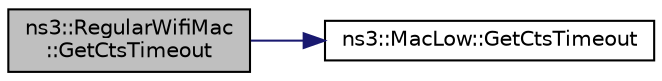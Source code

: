 digraph "ns3::RegularWifiMac::GetCtsTimeout"
{
  edge [fontname="Helvetica",fontsize="10",labelfontname="Helvetica",labelfontsize="10"];
  node [fontname="Helvetica",fontsize="10",shape=record];
  rankdir="LR";
  Node1 [label="ns3::RegularWifiMac\l::GetCtsTimeout",height=0.2,width=0.4,color="black", fillcolor="grey75", style="filled", fontcolor="black"];
  Node1 -> Node2 [color="midnightblue",fontsize="10",style="solid"];
  Node2 [label="ns3::MacLow::GetCtsTimeout",height=0.2,width=0.4,color="black", fillcolor="white", style="filled",URL="$d3/da6/classns3_1_1MacLow.html#aba3db8af06fbd9e80a0d6c35dc1f3cf4"];
}
